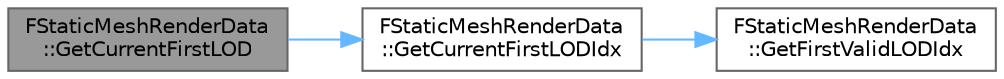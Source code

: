 digraph "FStaticMeshRenderData::GetCurrentFirstLOD"
{
 // INTERACTIVE_SVG=YES
 // LATEX_PDF_SIZE
  bgcolor="transparent";
  edge [fontname=Helvetica,fontsize=10,labelfontname=Helvetica,labelfontsize=10];
  node [fontname=Helvetica,fontsize=10,shape=box,height=0.2,width=0.4];
  rankdir="LR";
  Node1 [id="Node000001",label="FStaticMeshRenderData\l::GetCurrentFirstLOD",height=0.2,width=0.4,color="gray40", fillcolor="grey60", style="filled", fontcolor="black",tooltip="Return the current first LOD that can be used for rendering starting at MinLODIdx."];
  Node1 -> Node2 [id="edge1_Node000001_Node000002",color="steelblue1",style="solid",tooltip=" "];
  Node2 [id="Node000002",label="FStaticMeshRenderData\l::GetCurrentFirstLODIdx",height=0.2,width=0.4,color="grey40", fillcolor="white", style="filled",URL="$d9/df2/classFStaticMeshRenderData.html#a1c3bffd4b40df00d1b9f19adbc66c90e",tooltip="Return the current first LODIdx that can be used."];
  Node2 -> Node3 [id="edge2_Node000002_Node000003",color="steelblue1",style="solid",tooltip=" "];
  Node3 [id="Node000003",label="FStaticMeshRenderData\l::GetFirstValidLODIdx",height=0.2,width=0.4,color="grey40", fillcolor="white", style="filled",URL="$d9/df2/classFStaticMeshRenderData.html#adcac1b410fada2e5c41681fb0cf702e6",tooltip="Return first valid LOD index starting at MinLODIdx."];
}
